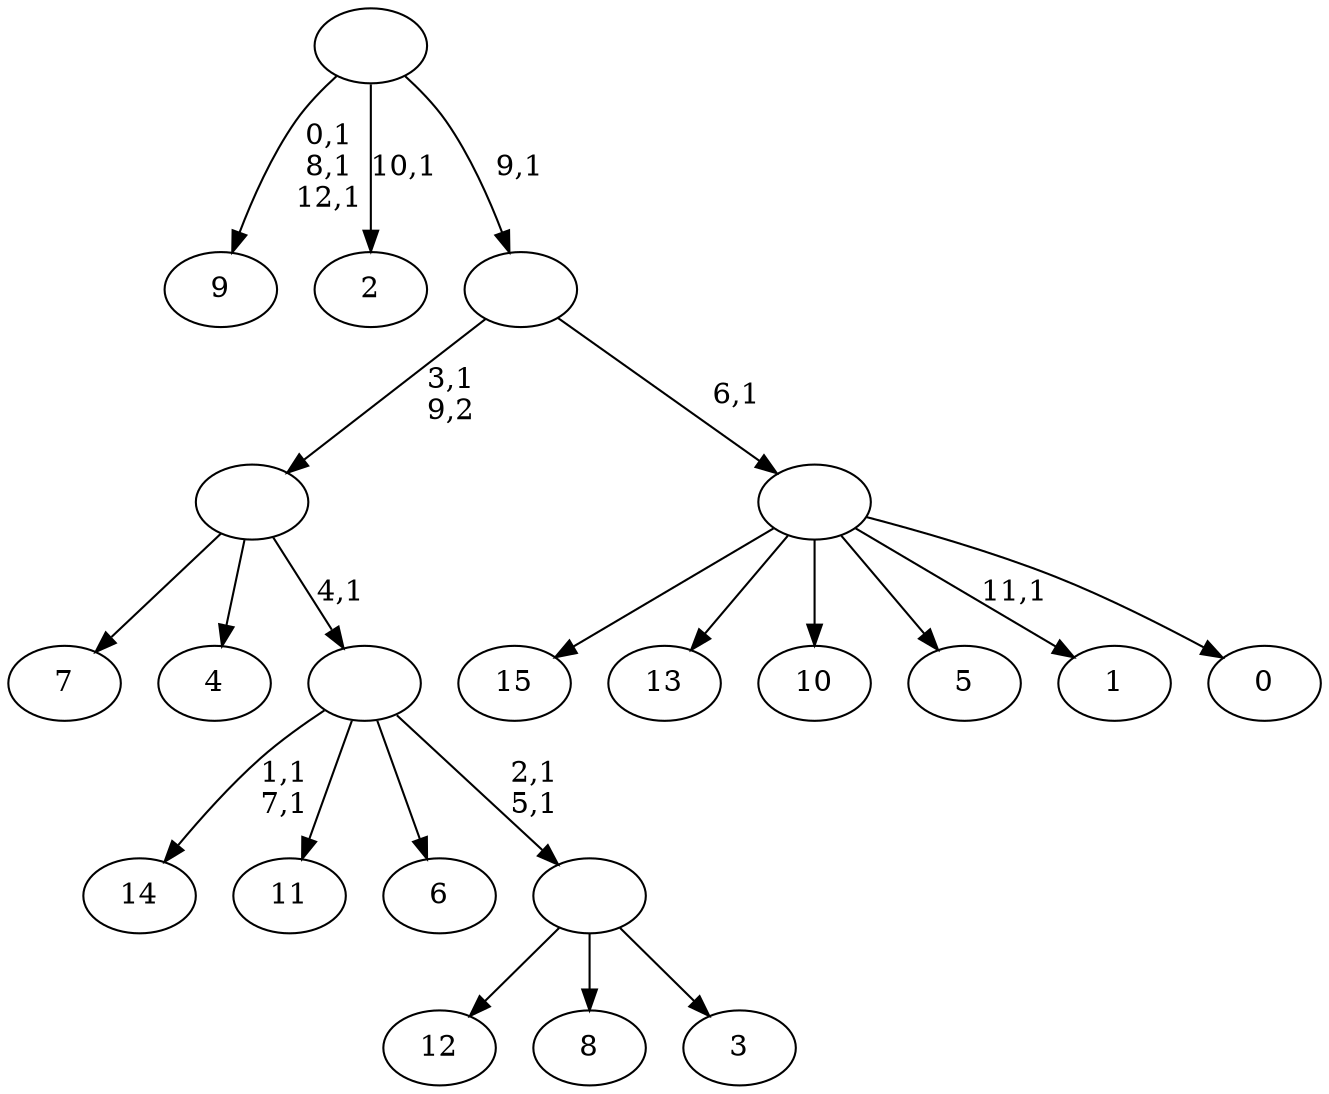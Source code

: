 digraph T {
	29 [label="15"]
	28 [label="14"]
	25 [label="13"]
	24 [label="12"]
	23 [label="11"]
	22 [label="10"]
	21 [label="9"]
	17 [label="8"]
	16 [label="7"]
	15 [label="6"]
	14 [label="5"]
	13 [label="4"]
	12 [label="3"]
	11 [label=""]
	9 [label=""]
	8 [label=""]
	7 [label="2"]
	5 [label="1"]
	3 [label="0"]
	2 [label=""]
	1 [label=""]
	0 [label=""]
	11 -> 24 [label=""]
	11 -> 17 [label=""]
	11 -> 12 [label=""]
	9 -> 11 [label="2,1\n5,1"]
	9 -> 28 [label="1,1\n7,1"]
	9 -> 23 [label=""]
	9 -> 15 [label=""]
	8 -> 16 [label=""]
	8 -> 13 [label=""]
	8 -> 9 [label="4,1"]
	2 -> 5 [label="11,1"]
	2 -> 29 [label=""]
	2 -> 25 [label=""]
	2 -> 22 [label=""]
	2 -> 14 [label=""]
	2 -> 3 [label=""]
	1 -> 8 [label="3,1\n9,2"]
	1 -> 2 [label="6,1"]
	0 -> 7 [label="10,1"]
	0 -> 21 [label="0,1\n8,1\n12,1"]
	0 -> 1 [label="9,1"]
}
